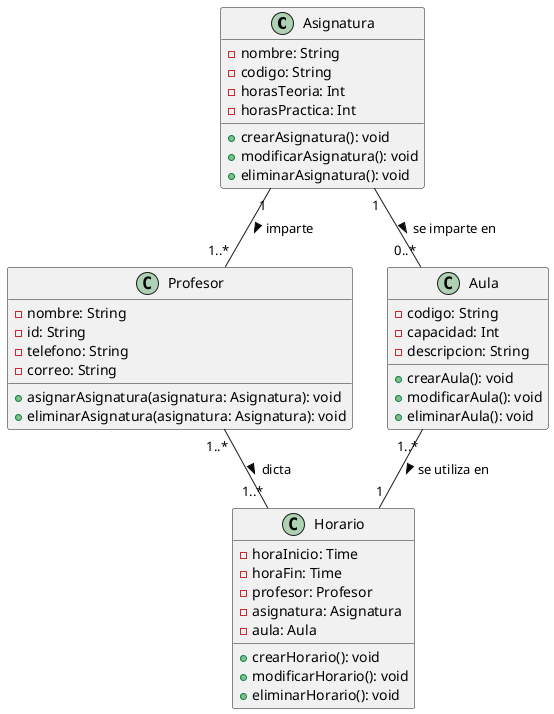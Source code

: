 @startuml

class Asignatura {
    -nombre: String
    -codigo: String
    -horasTeoria: Int
    -horasPractica: Int

    +crearAsignatura(): void
    +modificarAsignatura(): void
    +eliminarAsignatura(): void
}

class Profesor {
    -nombre: String
    -id: String
    -telefono: String
    -correo: String

    +asignarAsignatura(asignatura: Asignatura): void
    +eliminarAsignatura(asignatura: Asignatura): void
}

class Aula {
    -codigo: String
    -capacidad: Int
    -descripcion: String

    +crearAula(): void
    +modificarAula(): void
    +eliminarAula(): void
}

class Horario {
    -horaInicio: Time
    -horaFin: Time
    -profesor: Profesor
    -asignatura: Asignatura
    -aula: Aula

    +crearHorario(): void
    +modificarHorario(): void
    +eliminarHorario(): void
}

Asignatura "1" -- "1..*" Profesor : imparte >
Asignatura "1" -- "0..*" Aula : se imparte en >
Profesor "1..*" -- "1..*" Horario : dicta >
Aula "1..*" -- "1" Horario : se utiliza en >

@enduml
